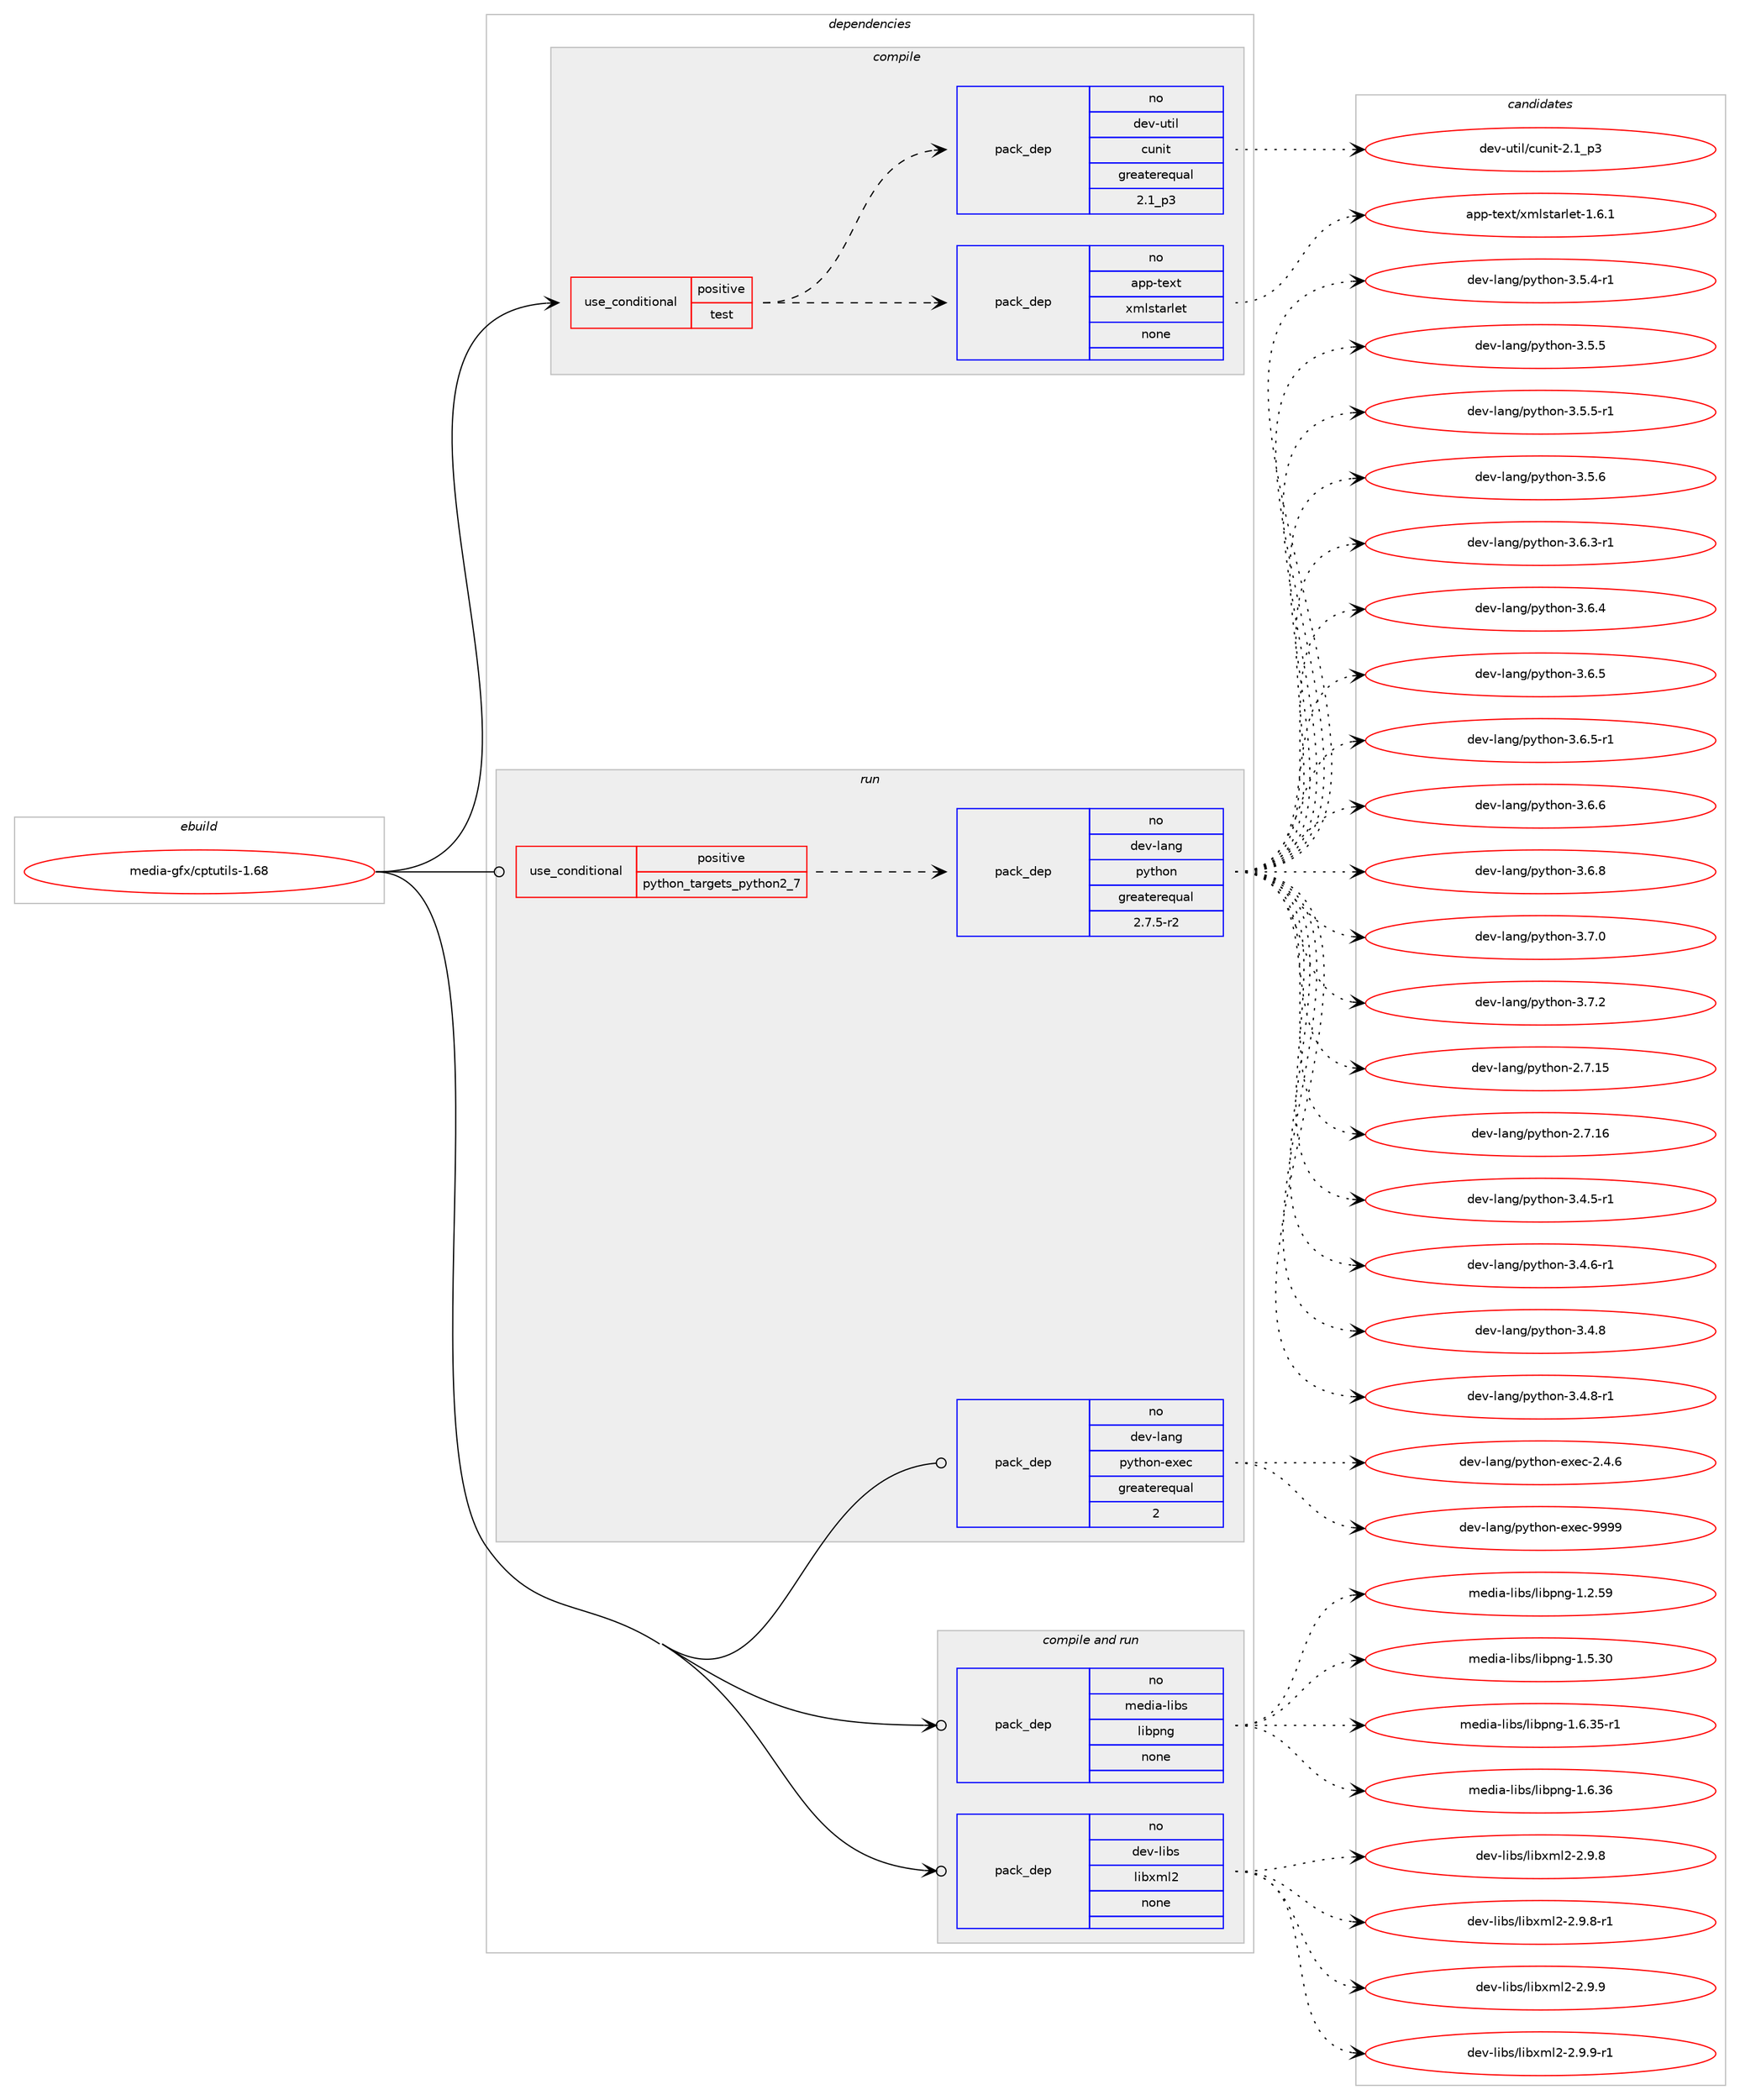 digraph prolog {

# *************
# Graph options
# *************

newrank=true;
concentrate=true;
compound=true;
graph [rankdir=LR,fontname=Helvetica,fontsize=10,ranksep=1.5];#, ranksep=2.5, nodesep=0.2];
edge  [arrowhead=vee];
node  [fontname=Helvetica,fontsize=10];

# **********
# The ebuild
# **********

subgraph cluster_leftcol {
color=gray;
rank=same;
label=<<i>ebuild</i>>;
id [label="media-gfx/cptutils-1.68", color=red, width=4, href="../media-gfx/cptutils-1.68.svg"];
}

# ****************
# The dependencies
# ****************

subgraph cluster_midcol {
color=gray;
label=<<i>dependencies</i>>;
subgraph cluster_compile {
fillcolor="#eeeeee";
style=filled;
label=<<i>compile</i>>;
subgraph cond432097 {
dependency1601979 [label=<<TABLE BORDER="0" CELLBORDER="1" CELLSPACING="0" CELLPADDING="4"><TR><TD ROWSPAN="3" CELLPADDING="10">use_conditional</TD></TR><TR><TD>positive</TD></TR><TR><TD>test</TD></TR></TABLE>>, shape=none, color=red];
subgraph pack1144335 {
dependency1601980 [label=<<TABLE BORDER="0" CELLBORDER="1" CELLSPACING="0" CELLPADDING="4" WIDTH="220"><TR><TD ROWSPAN="6" CELLPADDING="30">pack_dep</TD></TR><TR><TD WIDTH="110">no</TD></TR><TR><TD>app-text</TD></TR><TR><TD>xmlstarlet</TD></TR><TR><TD>none</TD></TR><TR><TD></TD></TR></TABLE>>, shape=none, color=blue];
}
dependency1601979:e -> dependency1601980:w [weight=20,style="dashed",arrowhead="vee"];
subgraph pack1144336 {
dependency1601981 [label=<<TABLE BORDER="0" CELLBORDER="1" CELLSPACING="0" CELLPADDING="4" WIDTH="220"><TR><TD ROWSPAN="6" CELLPADDING="30">pack_dep</TD></TR><TR><TD WIDTH="110">no</TD></TR><TR><TD>dev-util</TD></TR><TR><TD>cunit</TD></TR><TR><TD>greaterequal</TD></TR><TR><TD>2.1_p3</TD></TR></TABLE>>, shape=none, color=blue];
}
dependency1601979:e -> dependency1601981:w [weight=20,style="dashed",arrowhead="vee"];
}
id:e -> dependency1601979:w [weight=20,style="solid",arrowhead="vee"];
}
subgraph cluster_compileandrun {
fillcolor="#eeeeee";
style=filled;
label=<<i>compile and run</i>>;
subgraph pack1144337 {
dependency1601982 [label=<<TABLE BORDER="0" CELLBORDER="1" CELLSPACING="0" CELLPADDING="4" WIDTH="220"><TR><TD ROWSPAN="6" CELLPADDING="30">pack_dep</TD></TR><TR><TD WIDTH="110">no</TD></TR><TR><TD>dev-libs</TD></TR><TR><TD>libxml2</TD></TR><TR><TD>none</TD></TR><TR><TD></TD></TR></TABLE>>, shape=none, color=blue];
}
id:e -> dependency1601982:w [weight=20,style="solid",arrowhead="odotvee"];
subgraph pack1144338 {
dependency1601983 [label=<<TABLE BORDER="0" CELLBORDER="1" CELLSPACING="0" CELLPADDING="4" WIDTH="220"><TR><TD ROWSPAN="6" CELLPADDING="30">pack_dep</TD></TR><TR><TD WIDTH="110">no</TD></TR><TR><TD>media-libs</TD></TR><TR><TD>libpng</TD></TR><TR><TD>none</TD></TR><TR><TD></TD></TR></TABLE>>, shape=none, color=blue];
}
id:e -> dependency1601983:w [weight=20,style="solid",arrowhead="odotvee"];
}
subgraph cluster_run {
fillcolor="#eeeeee";
style=filled;
label=<<i>run</i>>;
subgraph cond432098 {
dependency1601984 [label=<<TABLE BORDER="0" CELLBORDER="1" CELLSPACING="0" CELLPADDING="4"><TR><TD ROWSPAN="3" CELLPADDING="10">use_conditional</TD></TR><TR><TD>positive</TD></TR><TR><TD>python_targets_python2_7</TD></TR></TABLE>>, shape=none, color=red];
subgraph pack1144339 {
dependency1601985 [label=<<TABLE BORDER="0" CELLBORDER="1" CELLSPACING="0" CELLPADDING="4" WIDTH="220"><TR><TD ROWSPAN="6" CELLPADDING="30">pack_dep</TD></TR><TR><TD WIDTH="110">no</TD></TR><TR><TD>dev-lang</TD></TR><TR><TD>python</TD></TR><TR><TD>greaterequal</TD></TR><TR><TD>2.7.5-r2</TD></TR></TABLE>>, shape=none, color=blue];
}
dependency1601984:e -> dependency1601985:w [weight=20,style="dashed",arrowhead="vee"];
}
id:e -> dependency1601984:w [weight=20,style="solid",arrowhead="odot"];
subgraph pack1144340 {
dependency1601986 [label=<<TABLE BORDER="0" CELLBORDER="1" CELLSPACING="0" CELLPADDING="4" WIDTH="220"><TR><TD ROWSPAN="6" CELLPADDING="30">pack_dep</TD></TR><TR><TD WIDTH="110">no</TD></TR><TR><TD>dev-lang</TD></TR><TR><TD>python-exec</TD></TR><TR><TD>greaterequal</TD></TR><TR><TD>2</TD></TR></TABLE>>, shape=none, color=blue];
}
id:e -> dependency1601986:w [weight=20,style="solid",arrowhead="odot"];
}
}

# **************
# The candidates
# **************

subgraph cluster_choices {
rank=same;
color=gray;
label=<<i>candidates</i>>;

subgraph choice1144335 {
color=black;
nodesep=1;
choice97112112451161011201164712010910811511697114108101116454946544649 [label="app-text/xmlstarlet-1.6.1", color=red, width=4,href="../app-text/xmlstarlet-1.6.1.svg"];
dependency1601980:e -> choice97112112451161011201164712010910811511697114108101116454946544649:w [style=dotted,weight="100"];
}
subgraph choice1144336 {
color=black;
nodesep=1;
choice100101118451171161051084799117110105116455046499511251 [label="dev-util/cunit-2.1_p3", color=red, width=4,href="../dev-util/cunit-2.1_p3.svg"];
dependency1601981:e -> choice100101118451171161051084799117110105116455046499511251:w [style=dotted,weight="100"];
}
subgraph choice1144337 {
color=black;
nodesep=1;
choice1001011184510810598115471081059812010910850455046574656 [label="dev-libs/libxml2-2.9.8", color=red, width=4,href="../dev-libs/libxml2-2.9.8.svg"];
choice10010111845108105981154710810598120109108504550465746564511449 [label="dev-libs/libxml2-2.9.8-r1", color=red, width=4,href="../dev-libs/libxml2-2.9.8-r1.svg"];
choice1001011184510810598115471081059812010910850455046574657 [label="dev-libs/libxml2-2.9.9", color=red, width=4,href="../dev-libs/libxml2-2.9.9.svg"];
choice10010111845108105981154710810598120109108504550465746574511449 [label="dev-libs/libxml2-2.9.9-r1", color=red, width=4,href="../dev-libs/libxml2-2.9.9-r1.svg"];
dependency1601982:e -> choice1001011184510810598115471081059812010910850455046574656:w [style=dotted,weight="100"];
dependency1601982:e -> choice10010111845108105981154710810598120109108504550465746564511449:w [style=dotted,weight="100"];
dependency1601982:e -> choice1001011184510810598115471081059812010910850455046574657:w [style=dotted,weight="100"];
dependency1601982:e -> choice10010111845108105981154710810598120109108504550465746574511449:w [style=dotted,weight="100"];
}
subgraph choice1144338 {
color=black;
nodesep=1;
choice109101100105974510810598115471081059811211010345494650465357 [label="media-libs/libpng-1.2.59", color=red, width=4,href="../media-libs/libpng-1.2.59.svg"];
choice109101100105974510810598115471081059811211010345494653465148 [label="media-libs/libpng-1.5.30", color=red, width=4,href="../media-libs/libpng-1.5.30.svg"];
choice1091011001059745108105981154710810598112110103454946544651534511449 [label="media-libs/libpng-1.6.35-r1", color=red, width=4,href="../media-libs/libpng-1.6.35-r1.svg"];
choice109101100105974510810598115471081059811211010345494654465154 [label="media-libs/libpng-1.6.36", color=red, width=4,href="../media-libs/libpng-1.6.36.svg"];
dependency1601983:e -> choice109101100105974510810598115471081059811211010345494650465357:w [style=dotted,weight="100"];
dependency1601983:e -> choice109101100105974510810598115471081059811211010345494653465148:w [style=dotted,weight="100"];
dependency1601983:e -> choice1091011001059745108105981154710810598112110103454946544651534511449:w [style=dotted,weight="100"];
dependency1601983:e -> choice109101100105974510810598115471081059811211010345494654465154:w [style=dotted,weight="100"];
}
subgraph choice1144339 {
color=black;
nodesep=1;
choice10010111845108971101034711212111610411111045504655464953 [label="dev-lang/python-2.7.15", color=red, width=4,href="../dev-lang/python-2.7.15.svg"];
choice10010111845108971101034711212111610411111045504655464954 [label="dev-lang/python-2.7.16", color=red, width=4,href="../dev-lang/python-2.7.16.svg"];
choice1001011184510897110103471121211161041111104551465246534511449 [label="dev-lang/python-3.4.5-r1", color=red, width=4,href="../dev-lang/python-3.4.5-r1.svg"];
choice1001011184510897110103471121211161041111104551465246544511449 [label="dev-lang/python-3.4.6-r1", color=red, width=4,href="../dev-lang/python-3.4.6-r1.svg"];
choice100101118451089711010347112121116104111110455146524656 [label="dev-lang/python-3.4.8", color=red, width=4,href="../dev-lang/python-3.4.8.svg"];
choice1001011184510897110103471121211161041111104551465246564511449 [label="dev-lang/python-3.4.8-r1", color=red, width=4,href="../dev-lang/python-3.4.8-r1.svg"];
choice1001011184510897110103471121211161041111104551465346524511449 [label="dev-lang/python-3.5.4-r1", color=red, width=4,href="../dev-lang/python-3.5.4-r1.svg"];
choice100101118451089711010347112121116104111110455146534653 [label="dev-lang/python-3.5.5", color=red, width=4,href="../dev-lang/python-3.5.5.svg"];
choice1001011184510897110103471121211161041111104551465346534511449 [label="dev-lang/python-3.5.5-r1", color=red, width=4,href="../dev-lang/python-3.5.5-r1.svg"];
choice100101118451089711010347112121116104111110455146534654 [label="dev-lang/python-3.5.6", color=red, width=4,href="../dev-lang/python-3.5.6.svg"];
choice1001011184510897110103471121211161041111104551465446514511449 [label="dev-lang/python-3.6.3-r1", color=red, width=4,href="../dev-lang/python-3.6.3-r1.svg"];
choice100101118451089711010347112121116104111110455146544652 [label="dev-lang/python-3.6.4", color=red, width=4,href="../dev-lang/python-3.6.4.svg"];
choice100101118451089711010347112121116104111110455146544653 [label="dev-lang/python-3.6.5", color=red, width=4,href="../dev-lang/python-3.6.5.svg"];
choice1001011184510897110103471121211161041111104551465446534511449 [label="dev-lang/python-3.6.5-r1", color=red, width=4,href="../dev-lang/python-3.6.5-r1.svg"];
choice100101118451089711010347112121116104111110455146544654 [label="dev-lang/python-3.6.6", color=red, width=4,href="../dev-lang/python-3.6.6.svg"];
choice100101118451089711010347112121116104111110455146544656 [label="dev-lang/python-3.6.8", color=red, width=4,href="../dev-lang/python-3.6.8.svg"];
choice100101118451089711010347112121116104111110455146554648 [label="dev-lang/python-3.7.0", color=red, width=4,href="../dev-lang/python-3.7.0.svg"];
choice100101118451089711010347112121116104111110455146554650 [label="dev-lang/python-3.7.2", color=red, width=4,href="../dev-lang/python-3.7.2.svg"];
dependency1601985:e -> choice10010111845108971101034711212111610411111045504655464953:w [style=dotted,weight="100"];
dependency1601985:e -> choice10010111845108971101034711212111610411111045504655464954:w [style=dotted,weight="100"];
dependency1601985:e -> choice1001011184510897110103471121211161041111104551465246534511449:w [style=dotted,weight="100"];
dependency1601985:e -> choice1001011184510897110103471121211161041111104551465246544511449:w [style=dotted,weight="100"];
dependency1601985:e -> choice100101118451089711010347112121116104111110455146524656:w [style=dotted,weight="100"];
dependency1601985:e -> choice1001011184510897110103471121211161041111104551465246564511449:w [style=dotted,weight="100"];
dependency1601985:e -> choice1001011184510897110103471121211161041111104551465346524511449:w [style=dotted,weight="100"];
dependency1601985:e -> choice100101118451089711010347112121116104111110455146534653:w [style=dotted,weight="100"];
dependency1601985:e -> choice1001011184510897110103471121211161041111104551465346534511449:w [style=dotted,weight="100"];
dependency1601985:e -> choice100101118451089711010347112121116104111110455146534654:w [style=dotted,weight="100"];
dependency1601985:e -> choice1001011184510897110103471121211161041111104551465446514511449:w [style=dotted,weight="100"];
dependency1601985:e -> choice100101118451089711010347112121116104111110455146544652:w [style=dotted,weight="100"];
dependency1601985:e -> choice100101118451089711010347112121116104111110455146544653:w [style=dotted,weight="100"];
dependency1601985:e -> choice1001011184510897110103471121211161041111104551465446534511449:w [style=dotted,weight="100"];
dependency1601985:e -> choice100101118451089711010347112121116104111110455146544654:w [style=dotted,weight="100"];
dependency1601985:e -> choice100101118451089711010347112121116104111110455146544656:w [style=dotted,weight="100"];
dependency1601985:e -> choice100101118451089711010347112121116104111110455146554648:w [style=dotted,weight="100"];
dependency1601985:e -> choice100101118451089711010347112121116104111110455146554650:w [style=dotted,weight="100"];
}
subgraph choice1144340 {
color=black;
nodesep=1;
choice1001011184510897110103471121211161041111104510112010199455046524654 [label="dev-lang/python-exec-2.4.6", color=red, width=4,href="../dev-lang/python-exec-2.4.6.svg"];
choice10010111845108971101034711212111610411111045101120101994557575757 [label="dev-lang/python-exec-9999", color=red, width=4,href="../dev-lang/python-exec-9999.svg"];
dependency1601986:e -> choice1001011184510897110103471121211161041111104510112010199455046524654:w [style=dotted,weight="100"];
dependency1601986:e -> choice10010111845108971101034711212111610411111045101120101994557575757:w [style=dotted,weight="100"];
}
}

}
